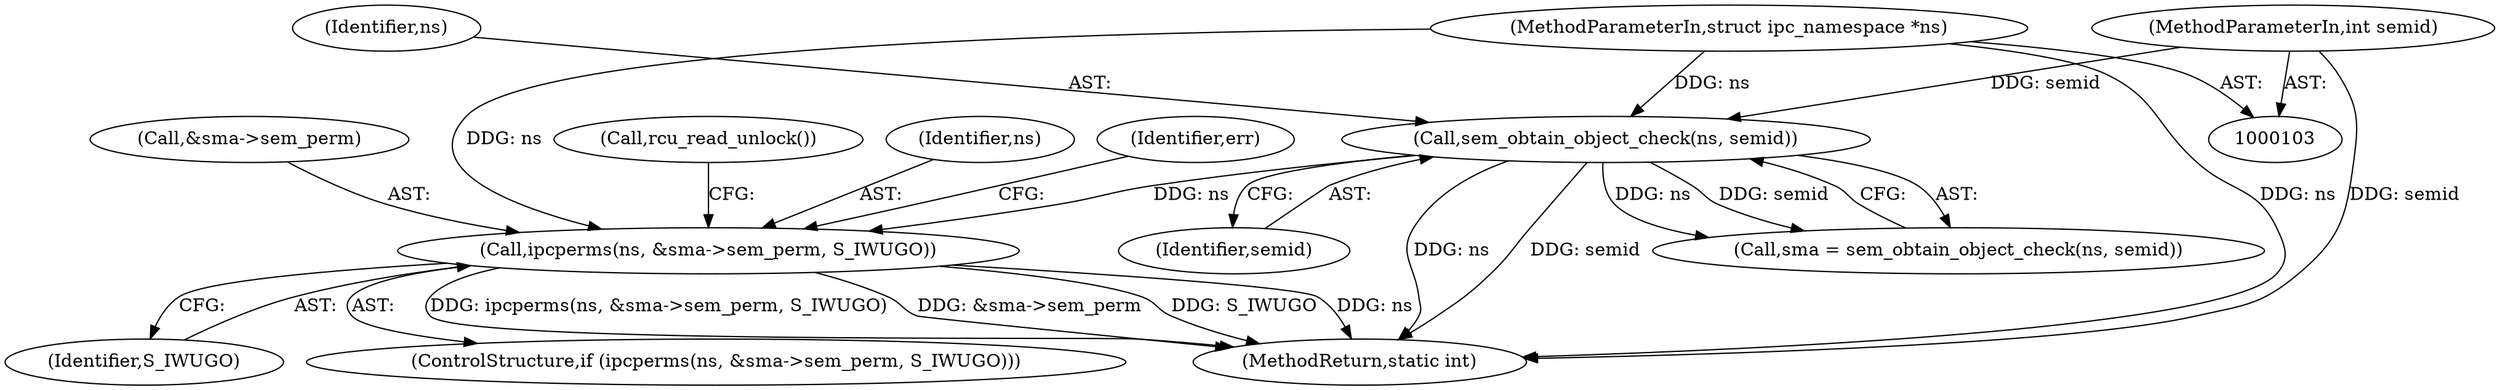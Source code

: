 digraph "0_linux_6062a8dc0517bce23e3c2f7d2fea5e22411269a3_13@pointer" {
"1000164" [label="(Call,ipcperms(ns, &sma->sem_perm, S_IWUGO))"];
"1000137" [label="(Call,sem_obtain_object_check(ns, semid))"];
"1000104" [label="(MethodParameterIn,struct ipc_namespace *ns)"];
"1000105" [label="(MethodParameterIn,int semid)"];
"1000170" [label="(Identifier,S_IWUGO)"];
"1000137" [label="(Call,sem_obtain_object_check(ns, semid))"];
"1000105" [label="(MethodParameterIn,int semid)"];
"1000138" [label="(Identifier,ns)"];
"1000172" [label="(Call,rcu_read_unlock())"];
"1000164" [label="(Call,ipcperms(ns, &sma->sem_perm, S_IWUGO))"];
"1000135" [label="(Call,sma = sem_obtain_object_check(ns, semid))"];
"1000247" [label="(MethodReturn,static int)"];
"1000163" [label="(ControlStructure,if (ipcperms(ns, &sma->sem_perm, S_IWUGO)))"];
"1000165" [label="(Identifier,ns)"];
"1000104" [label="(MethodParameterIn,struct ipc_namespace *ns)"];
"1000139" [label="(Identifier,semid)"];
"1000177" [label="(Identifier,err)"];
"1000166" [label="(Call,&sma->sem_perm)"];
"1000164" -> "1000163"  [label="AST: "];
"1000164" -> "1000170"  [label="CFG: "];
"1000165" -> "1000164"  [label="AST: "];
"1000166" -> "1000164"  [label="AST: "];
"1000170" -> "1000164"  [label="AST: "];
"1000172" -> "1000164"  [label="CFG: "];
"1000177" -> "1000164"  [label="CFG: "];
"1000164" -> "1000247"  [label="DDG: ipcperms(ns, &sma->sem_perm, S_IWUGO)"];
"1000164" -> "1000247"  [label="DDG: &sma->sem_perm"];
"1000164" -> "1000247"  [label="DDG: S_IWUGO"];
"1000164" -> "1000247"  [label="DDG: ns"];
"1000137" -> "1000164"  [label="DDG: ns"];
"1000104" -> "1000164"  [label="DDG: ns"];
"1000137" -> "1000135"  [label="AST: "];
"1000137" -> "1000139"  [label="CFG: "];
"1000138" -> "1000137"  [label="AST: "];
"1000139" -> "1000137"  [label="AST: "];
"1000135" -> "1000137"  [label="CFG: "];
"1000137" -> "1000247"  [label="DDG: ns"];
"1000137" -> "1000247"  [label="DDG: semid"];
"1000137" -> "1000135"  [label="DDG: ns"];
"1000137" -> "1000135"  [label="DDG: semid"];
"1000104" -> "1000137"  [label="DDG: ns"];
"1000105" -> "1000137"  [label="DDG: semid"];
"1000104" -> "1000103"  [label="AST: "];
"1000104" -> "1000247"  [label="DDG: ns"];
"1000105" -> "1000103"  [label="AST: "];
"1000105" -> "1000247"  [label="DDG: semid"];
}
